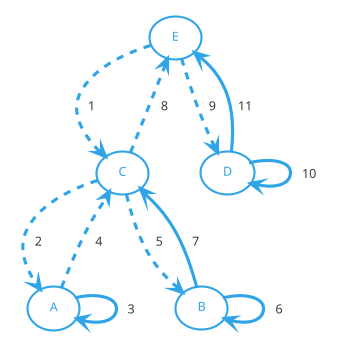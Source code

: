 @startuml
top to bottom direction
!theme cerulean-outline
(E) ..> (C): 1
(C) ..> (A): 2
(A) --> (A): 3
(A) ..> (C): 4
(C) ..> (B): 5
(B) --> (B): 6
(B) --> (C): 7
(C) ..> (E): 8
(E) ..> (D): 9
(D) --> (D): 10
(D) --> (E): 11
@enduml
